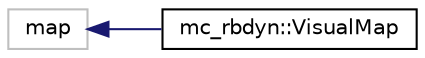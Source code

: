digraph "Graphical Class Hierarchy"
{
 // INTERACTIVE_SVG=YES
  edge [fontname="Helvetica",fontsize="10",labelfontname="Helvetica",labelfontsize="10"];
  node [fontname="Helvetica",fontsize="10",shape=record];
  rankdir="LR";
  Node182 [label="map",height=0.2,width=0.4,color="grey75", fillcolor="white", style="filled"];
  Node182 -> Node0 [dir="back",color="midnightblue",fontsize="10",style="solid",fontname="Helvetica"];
  Node0 [label="mc_rbdyn::VisualMap",height=0.2,width=0.4,color="black", fillcolor="white", style="filled",URL="$structmc__rbdyn_1_1VisualMap.html"];
}
